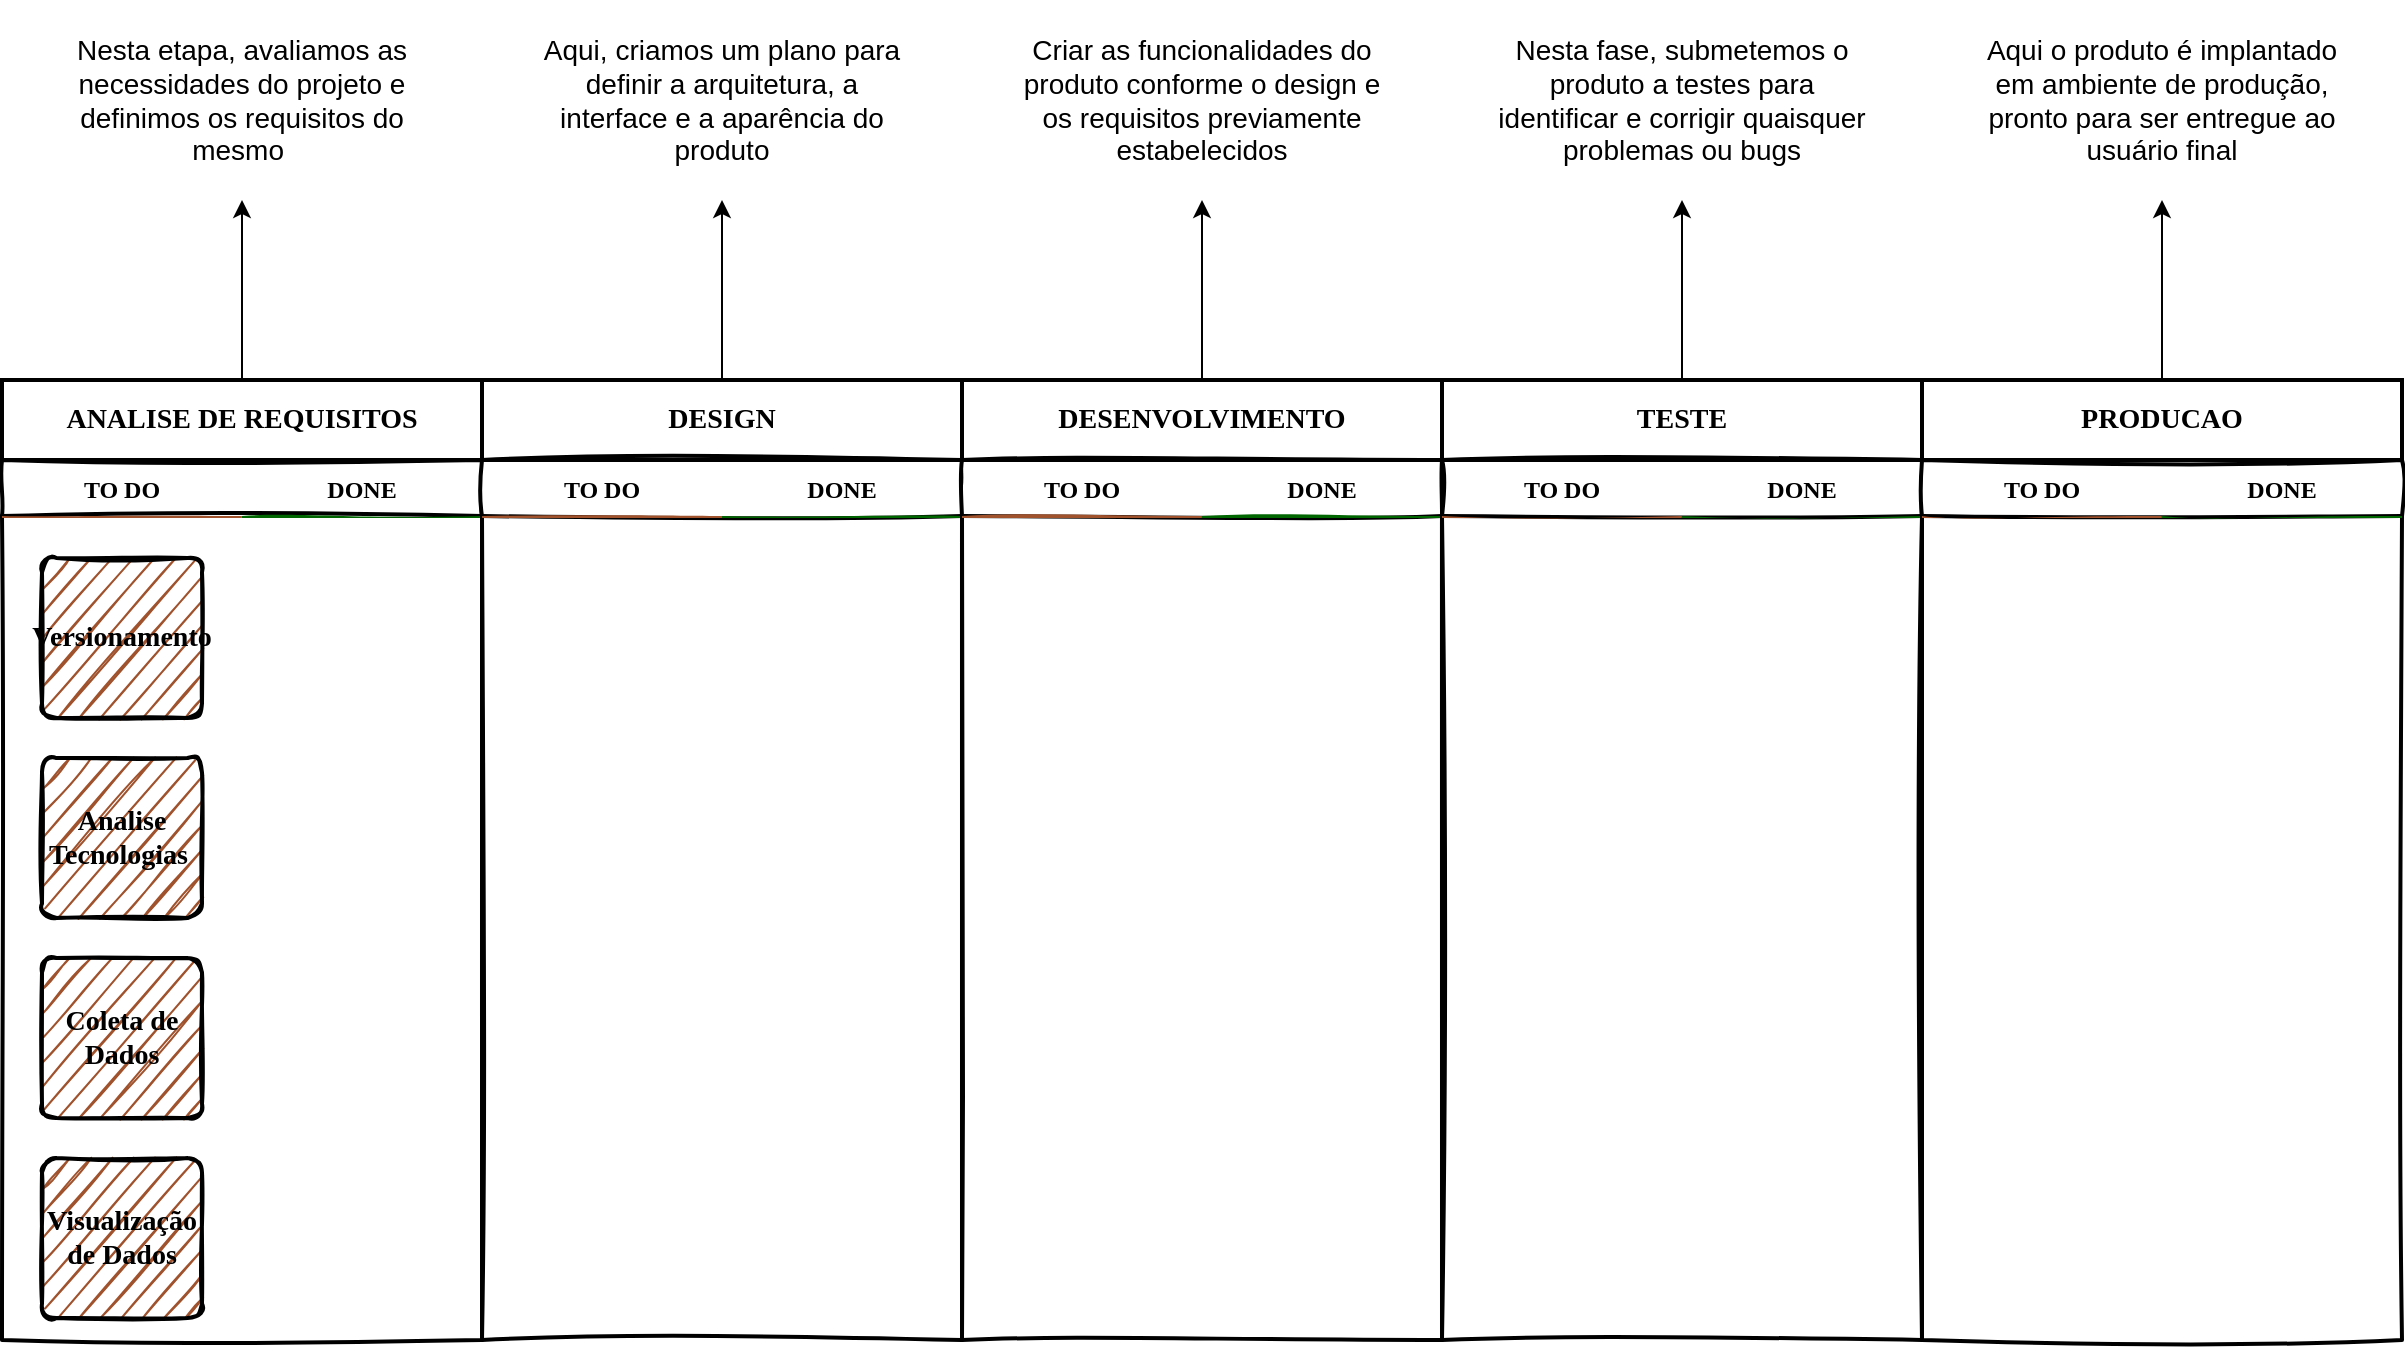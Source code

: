 <mxfile version="21.6.9" type="github">
  <diagram id="wFE0QG_FPsp0jaGvCLVb" name="Page-1">
    <mxGraphModel dx="1565" dy="916" grid="1" gridSize="10" guides="1" tooltips="1" connect="1" arrows="1" fold="1" page="1" pageScale="1" pageWidth="850" pageHeight="1100" math="0" shadow="0">
      <root>
        <mxCell id="0" />
        <mxCell id="1" parent="0" />
        <mxCell id="_5mSTuPxr-ZiKRkBDSY7-1" value="" style="swimlane;fontStyle=2;childLayout=stackLayout;horizontal=1;startSize=28;horizontalStack=1;resizeParent=1;resizeParentMax=0;resizeLast=0;collapsible=0;marginBottom=0;swimlaneFillColor=none;fontFamily=Permanent Marker;fontSize=16;points=[];verticalAlign=top;stackBorder=0;resizable=1;strokeWidth=2;sketch=1;disableMultiStroke=1;" parent="1" vertex="1">
          <mxGeometry x="160" y="280" width="240" height="440" as="geometry" />
        </mxCell>
        <object label="TO DO" status="New" id="_5mSTuPxr-ZiKRkBDSY7-2">
          <mxCell style="swimlane;strokeWidth=2;fontFamily=Permanent Marker;html=0;startSize=1;verticalAlign=bottom;spacingBottom=5;points=[];childLayout=stackLayout;stackBorder=20;stackSpacing=20;resizeLast=0;resizeParent=1;horizontalStack=0;collapsible=0;sketch=1;strokeColor=none;fillStyle=solid;fillColor=#A0522D;" parent="_5mSTuPxr-ZiKRkBDSY7-1" vertex="1">
            <mxGeometry y="28" width="120" height="421" as="geometry" />
          </mxCell>
        </object>
        <object label="&lt;font style=&quot;font-size: 14px;&quot;&gt;Versionamento&lt;/font&gt;" placeholders="1" id="_5mSTuPxr-ZiKRkBDSY7-3">
          <mxCell style="whiteSpace=wrap;html=1;strokeWidth=2;fillColor=swimlane;fontStyle=1;spacingTop=0;rounded=1;arcSize=9;points=[];sketch=1;fontFamily=Permanent Marker;hachureGap=8;fillWeight=1;" parent="_5mSTuPxr-ZiKRkBDSY7-2" vertex="1">
            <mxGeometry x="20" y="21" width="80" height="80" as="geometry" />
          </mxCell>
        </object>
        <object label="&lt;font style=&quot;font-size: 14px;&quot;&gt;Analise Tecnologias&amp;nbsp;&lt;/font&gt;" placeholders="1" id="_5mSTuPxr-ZiKRkBDSY7-4">
          <mxCell style="whiteSpace=wrap;html=1;strokeWidth=2;fillColor=swimlane;fontStyle=1;spacingTop=0;rounded=1;arcSize=9;points=[];sketch=1;fontFamily=Permanent Marker;hachureGap=8;fillWeight=1;" parent="_5mSTuPxr-ZiKRkBDSY7-2" vertex="1">
            <mxGeometry x="20" y="121" width="80" height="80" as="geometry" />
          </mxCell>
        </object>
        <object label="&lt;font style=&quot;font-size: 14px;&quot;&gt;Coleta de Dados&lt;/font&gt;" placeholders="1" id="_5mSTuPxr-ZiKRkBDSY7-5">
          <mxCell style="whiteSpace=wrap;html=1;strokeWidth=2;fillColor=swimlane;fontStyle=1;spacingTop=0;rounded=1;arcSize=9;points=[];sketch=1;fontFamily=Permanent Marker;hachureGap=8;fillWeight=1;" parent="_5mSTuPxr-ZiKRkBDSY7-2" vertex="1">
            <mxGeometry x="20" y="221" width="80" height="80" as="geometry" />
          </mxCell>
        </object>
        <object label="&lt;font style=&quot;font-size: 14px;&quot;&gt;Visualização de Dados&lt;/font&gt;" placeholders="1" id="TxZ0ryvqJ0PURnpC9VBf-45">
          <mxCell style="whiteSpace=wrap;html=1;strokeWidth=2;fillColor=swimlane;fontStyle=1;spacingTop=0;rounded=1;arcSize=9;points=[];sketch=1;fontFamily=Permanent Marker;hachureGap=8;fillWeight=1;" parent="_5mSTuPxr-ZiKRkBDSY7-2" vertex="1">
            <mxGeometry x="20" y="321" width="80" height="80" as="geometry" />
          </mxCell>
        </object>
        <object label="DONE" status="In progress" id="_5mSTuPxr-ZiKRkBDSY7-6">
          <mxCell style="swimlane;strokeWidth=2;fontFamily=Permanent Marker;html=0;startSize=1;verticalAlign=bottom;spacingBottom=5;points=[];childLayout=stackLayout;stackBorder=20;stackSpacing=20;resizeLast=0;resizeParent=1;horizontalStack=0;collapsible=0;sketch=1;strokeColor=none;fillStyle=solid;fillColor=#006600;" parent="_5mSTuPxr-ZiKRkBDSY7-1" vertex="1">
            <mxGeometry x="120" y="28" width="120" height="412" as="geometry" />
          </mxCell>
        </object>
        <mxCell id="U5G6s9EPWpfRH-iUrBrB-2" style="edgeStyle=orthogonalEdgeStyle;rounded=0;orthogonalLoop=1;jettySize=auto;html=1;" edge="1" parent="1" source="TxZ0ryvqJ0PURnpC9VBf-8">
          <mxGeometry relative="1" as="geometry">
            <mxPoint x="280" y="150" as="targetPoint" />
          </mxGeometry>
        </mxCell>
        <mxCell id="TxZ0ryvqJ0PURnpC9VBf-8" value="&lt;b&gt;&lt;font style=&quot;font-size: 14px;&quot;&gt;ANALISE DE REQUISITOS&lt;/font&gt;&lt;/b&gt;" style="rounded=0;whiteSpace=wrap;html=1;fillColor=none;strokeWidth=2;fontFamily=Permanent Marker;" parent="1" vertex="1">
          <mxGeometry x="160" y="240" width="240" height="40" as="geometry" />
        </mxCell>
        <mxCell id="TxZ0ryvqJ0PURnpC9VBf-9" value="" style="swimlane;fontStyle=2;childLayout=stackLayout;horizontal=1;startSize=28;horizontalStack=1;resizeParent=1;resizeParentMax=0;resizeLast=0;collapsible=0;marginBottom=0;swimlaneFillColor=none;fontFamily=Permanent Marker;fontSize=16;points=[];verticalAlign=top;stackBorder=0;resizable=1;strokeWidth=2;sketch=1;disableMultiStroke=1;" parent="1" vertex="1">
          <mxGeometry x="400" y="280" width="240" height="440" as="geometry" />
        </mxCell>
        <object label="TO DO" status="New" id="TxZ0ryvqJ0PURnpC9VBf-10">
          <mxCell style="swimlane;strokeWidth=2;fontFamily=Permanent Marker;html=0;startSize=1;verticalAlign=bottom;spacingBottom=5;points=[];childLayout=stackLayout;stackBorder=20;stackSpacing=20;resizeLast=0;resizeParent=1;horizontalStack=0;collapsible=0;sketch=1;strokeColor=none;fillStyle=solid;fillColor=#A0522D;" parent="TxZ0ryvqJ0PURnpC9VBf-9" vertex="1">
            <mxGeometry y="28" width="120" height="412" as="geometry" />
          </mxCell>
        </object>
        <object label="DONE" status="In progress" id="TxZ0ryvqJ0PURnpC9VBf-14">
          <mxCell style="swimlane;strokeWidth=2;fontFamily=Permanent Marker;html=0;startSize=1;verticalAlign=bottom;spacingBottom=5;points=[];childLayout=stackLayout;stackBorder=20;stackSpacing=20;resizeLast=0;resizeParent=1;horizontalStack=0;collapsible=0;sketch=1;strokeColor=none;fillStyle=solid;fillColor=#006600;" parent="TxZ0ryvqJ0PURnpC9VBf-9" vertex="1">
            <mxGeometry x="120" y="28" width="120" height="412" as="geometry" />
          </mxCell>
        </object>
        <mxCell id="U5G6s9EPWpfRH-iUrBrB-3" style="edgeStyle=orthogonalEdgeStyle;rounded=0;orthogonalLoop=1;jettySize=auto;html=1;" edge="1" parent="1" source="TxZ0ryvqJ0PURnpC9VBf-17">
          <mxGeometry relative="1" as="geometry">
            <mxPoint x="520" y="150" as="targetPoint" />
          </mxGeometry>
        </mxCell>
        <mxCell id="TxZ0ryvqJ0PURnpC9VBf-17" value="&lt;b style=&quot;border-color: var(--border-color);&quot;&gt;&lt;font style=&quot;border-color: var(--border-color); font-size: 14px;&quot;&gt;DESIGN&lt;/font&gt;&lt;/b&gt;" style="rounded=0;whiteSpace=wrap;html=1;fillColor=none;strokeWidth=2;fontFamily=Permanent Marker;" parent="1" vertex="1">
          <mxGeometry x="400" y="240" width="240" height="40" as="geometry" />
        </mxCell>
        <mxCell id="TxZ0ryvqJ0PURnpC9VBf-18" value="" style="swimlane;fontStyle=2;childLayout=stackLayout;horizontal=1;startSize=28;horizontalStack=1;resizeParent=1;resizeParentMax=0;resizeLast=0;collapsible=0;marginBottom=0;swimlaneFillColor=none;fontFamily=Permanent Marker;fontSize=16;points=[];verticalAlign=top;stackBorder=0;resizable=1;strokeWidth=2;sketch=1;disableMultiStroke=1;" parent="1" vertex="1">
          <mxGeometry x="640" y="280" width="240" height="440" as="geometry" />
        </mxCell>
        <object label="TO DO" status="New" id="TxZ0ryvqJ0PURnpC9VBf-19">
          <mxCell style="swimlane;strokeWidth=2;fontFamily=Permanent Marker;html=0;startSize=1;verticalAlign=bottom;spacingBottom=5;points=[];childLayout=stackLayout;stackBorder=20;stackSpacing=20;resizeLast=0;resizeParent=1;horizontalStack=0;collapsible=0;sketch=1;strokeColor=none;fillStyle=solid;fillColor=#A0522D;" parent="TxZ0ryvqJ0PURnpC9VBf-18" vertex="1">
            <mxGeometry y="28" width="120" height="412" as="geometry" />
          </mxCell>
        </object>
        <object label="DONE" status="In progress" id="TxZ0ryvqJ0PURnpC9VBf-23">
          <mxCell style="swimlane;strokeWidth=2;fontFamily=Permanent Marker;html=0;startSize=1;verticalAlign=bottom;spacingBottom=5;points=[];childLayout=stackLayout;stackBorder=20;stackSpacing=20;resizeLast=0;resizeParent=1;horizontalStack=0;collapsible=0;sketch=1;strokeColor=none;fillStyle=solid;fillColor=#006600;" parent="TxZ0ryvqJ0PURnpC9VBf-18" vertex="1">
            <mxGeometry x="120" y="28" width="120" height="412" as="geometry" />
          </mxCell>
        </object>
        <mxCell id="U5G6s9EPWpfRH-iUrBrB-4" style="edgeStyle=orthogonalEdgeStyle;rounded=0;orthogonalLoop=1;jettySize=auto;html=1;" edge="1" parent="1" source="TxZ0ryvqJ0PURnpC9VBf-26">
          <mxGeometry relative="1" as="geometry">
            <mxPoint x="760" y="150" as="targetPoint" />
          </mxGeometry>
        </mxCell>
        <mxCell id="TxZ0ryvqJ0PURnpC9VBf-26" value="&lt;b&gt;&lt;font style=&quot;font-size: 14px;&quot;&gt;DESENVOLVIMENTO&lt;/font&gt;&lt;/b&gt;" style="rounded=0;whiteSpace=wrap;html=1;fillColor=none;strokeWidth=2;fontFamily=Permanent Marker;" parent="1" vertex="1">
          <mxGeometry x="640" y="240" width="240" height="40" as="geometry" />
        </mxCell>
        <mxCell id="TxZ0ryvqJ0PURnpC9VBf-27" value="" style="swimlane;fontStyle=2;childLayout=stackLayout;horizontal=1;startSize=28;horizontalStack=1;resizeParent=1;resizeParentMax=0;resizeLast=0;collapsible=0;marginBottom=0;swimlaneFillColor=none;fontFamily=Permanent Marker;fontSize=16;points=[];verticalAlign=top;stackBorder=0;resizable=1;strokeWidth=2;sketch=1;disableMultiStroke=1;" parent="1" vertex="1">
          <mxGeometry x="880" y="280" width="240" height="440" as="geometry" />
        </mxCell>
        <object label="TO DO" status="New" id="TxZ0ryvqJ0PURnpC9VBf-28">
          <mxCell style="swimlane;strokeWidth=2;fontFamily=Permanent Marker;html=0;startSize=1;verticalAlign=bottom;spacingBottom=5;points=[];childLayout=stackLayout;stackBorder=20;stackSpacing=20;resizeLast=0;resizeParent=1;horizontalStack=0;collapsible=0;sketch=1;strokeColor=none;fillStyle=solid;fillColor=#A0522D;" parent="TxZ0ryvqJ0PURnpC9VBf-27" vertex="1">
            <mxGeometry y="28" width="120" height="412" as="geometry" />
          </mxCell>
        </object>
        <object label="DONE" status="In progress" id="TxZ0ryvqJ0PURnpC9VBf-32">
          <mxCell style="swimlane;strokeWidth=2;fontFamily=Permanent Marker;html=0;startSize=1;verticalAlign=bottom;spacingBottom=5;points=[];childLayout=stackLayout;stackBorder=20;stackSpacing=20;resizeLast=0;resizeParent=1;horizontalStack=0;collapsible=0;sketch=1;strokeColor=none;fillStyle=solid;fillColor=#006600;" parent="TxZ0ryvqJ0PURnpC9VBf-27" vertex="1">
            <mxGeometry x="120" y="28" width="120" height="412" as="geometry" />
          </mxCell>
        </object>
        <mxCell id="U5G6s9EPWpfRH-iUrBrB-5" style="edgeStyle=orthogonalEdgeStyle;rounded=0;orthogonalLoop=1;jettySize=auto;html=1;" edge="1" parent="1" source="TxZ0ryvqJ0PURnpC9VBf-35">
          <mxGeometry relative="1" as="geometry">
            <mxPoint x="1000" y="150" as="targetPoint" />
          </mxGeometry>
        </mxCell>
        <mxCell id="TxZ0ryvqJ0PURnpC9VBf-35" value="&lt;b&gt;&lt;font style=&quot;font-size: 14px;&quot;&gt;TESTE&lt;/font&gt;&lt;/b&gt;" style="rounded=0;whiteSpace=wrap;html=1;fillColor=none;strokeWidth=2;fontFamily=Permanent Marker;" parent="1" vertex="1">
          <mxGeometry x="880" y="240" width="240" height="40" as="geometry" />
        </mxCell>
        <mxCell id="TxZ0ryvqJ0PURnpC9VBf-36" value="" style="swimlane;fontStyle=2;childLayout=stackLayout;horizontal=1;startSize=28;horizontalStack=1;resizeParent=1;resizeParentMax=0;resizeLast=0;collapsible=0;marginBottom=0;swimlaneFillColor=none;fontFamily=Permanent Marker;fontSize=16;points=[];verticalAlign=top;stackBorder=0;resizable=1;strokeWidth=2;sketch=1;disableMultiStroke=1;" parent="1" vertex="1">
          <mxGeometry x="1120" y="280" width="240" height="440" as="geometry" />
        </mxCell>
        <object label="TO DO" status="New" id="TxZ0ryvqJ0PURnpC9VBf-37">
          <mxCell style="swimlane;strokeWidth=2;fontFamily=Permanent Marker;html=0;startSize=1;verticalAlign=bottom;spacingBottom=5;points=[];childLayout=stackLayout;stackBorder=20;stackSpacing=20;resizeLast=0;resizeParent=1;horizontalStack=0;collapsible=0;sketch=1;strokeColor=none;fillStyle=solid;fillColor=#A0522D;" parent="TxZ0ryvqJ0PURnpC9VBf-36" vertex="1">
            <mxGeometry y="28" width="120" height="412" as="geometry" />
          </mxCell>
        </object>
        <object label="DONE" status="In progress" id="TxZ0ryvqJ0PURnpC9VBf-41">
          <mxCell style="swimlane;strokeWidth=2;fontFamily=Permanent Marker;html=0;startSize=1;verticalAlign=bottom;spacingBottom=5;points=[];childLayout=stackLayout;stackBorder=20;stackSpacing=20;resizeLast=0;resizeParent=1;horizontalStack=0;collapsible=0;sketch=1;strokeColor=none;fillStyle=solid;fillColor=#006600;" parent="TxZ0ryvqJ0PURnpC9VBf-36" vertex="1">
            <mxGeometry x="120" y="28" width="120" height="412" as="geometry" />
          </mxCell>
        </object>
        <mxCell id="U5G6s9EPWpfRH-iUrBrB-6" style="edgeStyle=orthogonalEdgeStyle;rounded=0;orthogonalLoop=1;jettySize=auto;html=1;" edge="1" parent="1" source="TxZ0ryvqJ0PURnpC9VBf-44">
          <mxGeometry relative="1" as="geometry">
            <mxPoint x="1240" y="150" as="targetPoint" />
          </mxGeometry>
        </mxCell>
        <mxCell id="TxZ0ryvqJ0PURnpC9VBf-44" value="&lt;b&gt;&lt;font style=&quot;font-size: 14px;&quot;&gt;PRODUCAO&lt;/font&gt;&lt;/b&gt;" style="rounded=0;whiteSpace=wrap;html=1;fillColor=none;strokeWidth=2;fontFamily=Permanent Marker;" parent="1" vertex="1">
          <mxGeometry x="1120" y="240" width="240" height="40" as="geometry" />
        </mxCell>
        <mxCell id="U5G6s9EPWpfRH-iUrBrB-8" value="&lt;font style=&quot;font-size: 14px;&quot;&gt;Nesta etapa, avaliamos as necessidades do projeto e definimos os requisitos do mesmo&amp;nbsp;&lt;/font&gt;" style="text;html=1;strokeColor=none;fillColor=none;align=center;verticalAlign=middle;whiteSpace=wrap;rounded=0;" vertex="1" parent="1">
          <mxGeometry x="185" y="50" width="190" height="100" as="geometry" />
        </mxCell>
        <mxCell id="U5G6s9EPWpfRH-iUrBrB-9" value="&lt;font style=&quot;font-size: 14px;&quot;&gt;Aqui, criamos um plano para definir a arquitetura, a interface e a aparência do produto&lt;/font&gt;" style="text;html=1;strokeColor=none;fillColor=none;align=center;verticalAlign=middle;whiteSpace=wrap;rounded=0;" vertex="1" parent="1">
          <mxGeometry x="425" y="50" width="190" height="100" as="geometry" />
        </mxCell>
        <mxCell id="U5G6s9EPWpfRH-iUrBrB-10" value="&lt;font style=&quot;font-size: 14px;&quot;&gt;Criar as funcionalidades do produto conforme o design e os requisitos previamente estabelecidos&lt;/font&gt;" style="text;html=1;strokeColor=none;fillColor=none;align=center;verticalAlign=middle;whiteSpace=wrap;rounded=0;" vertex="1" parent="1">
          <mxGeometry x="665" y="50" width="190" height="100" as="geometry" />
        </mxCell>
        <mxCell id="U5G6s9EPWpfRH-iUrBrB-12" value="&lt;font style=&quot;font-size: 14px;&quot;&gt;Nesta fase, submetemos o produto a testes para identificar e corrigir quaisquer problemas ou bugs&lt;/font&gt;" style="text;html=1;strokeColor=none;fillColor=none;align=center;verticalAlign=middle;whiteSpace=wrap;rounded=0;" vertex="1" parent="1">
          <mxGeometry x="905" y="50" width="190" height="100" as="geometry" />
        </mxCell>
        <mxCell id="U5G6s9EPWpfRH-iUrBrB-13" value="&lt;font style=&quot;font-size: 14px;&quot;&gt;Aqui o produto é implantado em ambiente de produção, pronto para ser entregue ao usuário final&lt;/font&gt;" style="text;html=1;strokeColor=none;fillColor=none;align=center;verticalAlign=middle;whiteSpace=wrap;rounded=0;" vertex="1" parent="1">
          <mxGeometry x="1145" y="50" width="190" height="100" as="geometry" />
        </mxCell>
      </root>
    </mxGraphModel>
  </diagram>
</mxfile>
